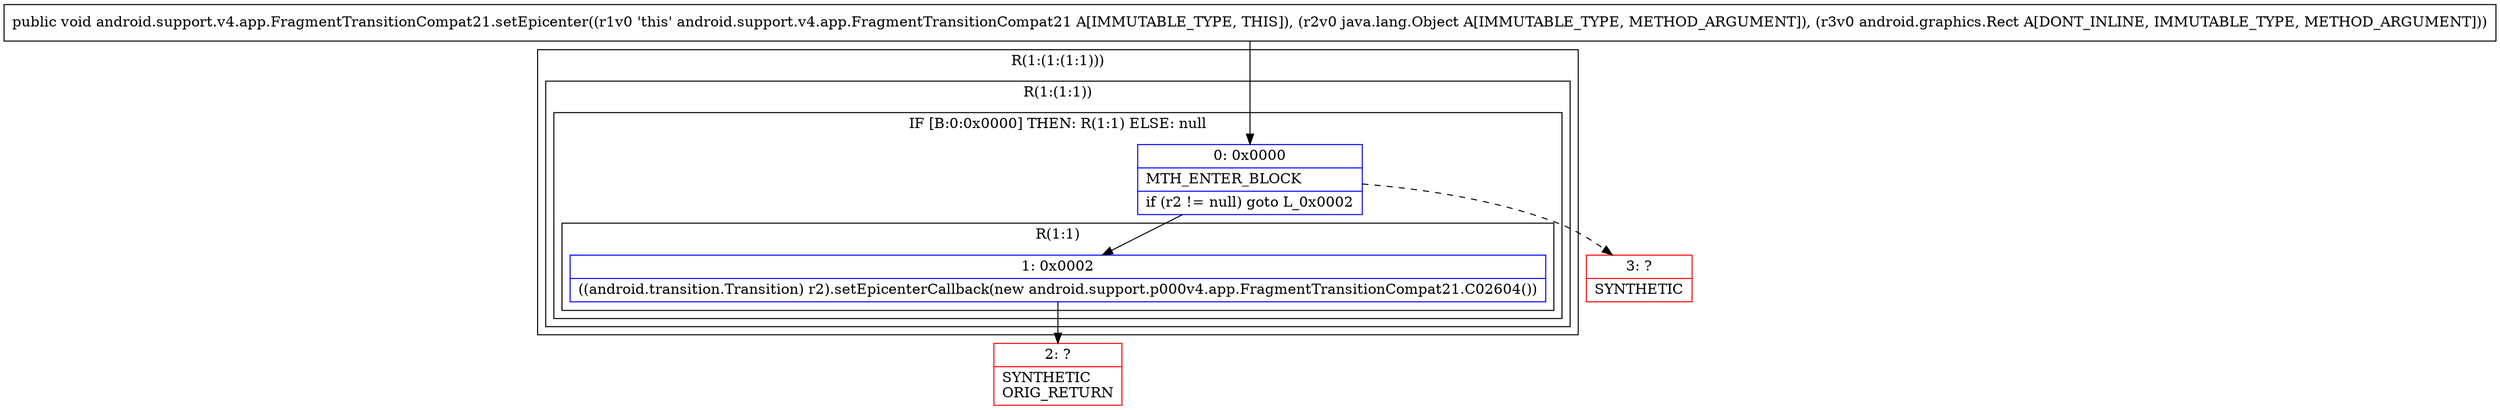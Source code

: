 digraph "CFG forandroid.support.v4.app.FragmentTransitionCompat21.setEpicenter(Ljava\/lang\/Object;Landroid\/graphics\/Rect;)V" {
subgraph cluster_Region_1805436649 {
label = "R(1:(1:(1:1)))";
node [shape=record,color=blue];
subgraph cluster_Region_2093964491 {
label = "R(1:(1:1))";
node [shape=record,color=blue];
subgraph cluster_IfRegion_727287765 {
label = "IF [B:0:0x0000] THEN: R(1:1) ELSE: null";
node [shape=record,color=blue];
Node_0 [shape=record,label="{0\:\ 0x0000|MTH_ENTER_BLOCK\l|if (r2 != null) goto L_0x0002\l}"];
subgraph cluster_Region_454135682 {
label = "R(1:1)";
node [shape=record,color=blue];
Node_1 [shape=record,label="{1\:\ 0x0002|((android.transition.Transition) r2).setEpicenterCallback(new android.support.p000v4.app.FragmentTransitionCompat21.C02604())\l}"];
}
}
}
}
Node_2 [shape=record,color=red,label="{2\:\ ?|SYNTHETIC\lORIG_RETURN\l}"];
Node_3 [shape=record,color=red,label="{3\:\ ?|SYNTHETIC\l}"];
MethodNode[shape=record,label="{public void android.support.v4.app.FragmentTransitionCompat21.setEpicenter((r1v0 'this' android.support.v4.app.FragmentTransitionCompat21 A[IMMUTABLE_TYPE, THIS]), (r2v0 java.lang.Object A[IMMUTABLE_TYPE, METHOD_ARGUMENT]), (r3v0 android.graphics.Rect A[DONT_INLINE, IMMUTABLE_TYPE, METHOD_ARGUMENT])) }"];
MethodNode -> Node_0;
Node_0 -> Node_1;
Node_0 -> Node_3[style=dashed];
Node_1 -> Node_2;
}

